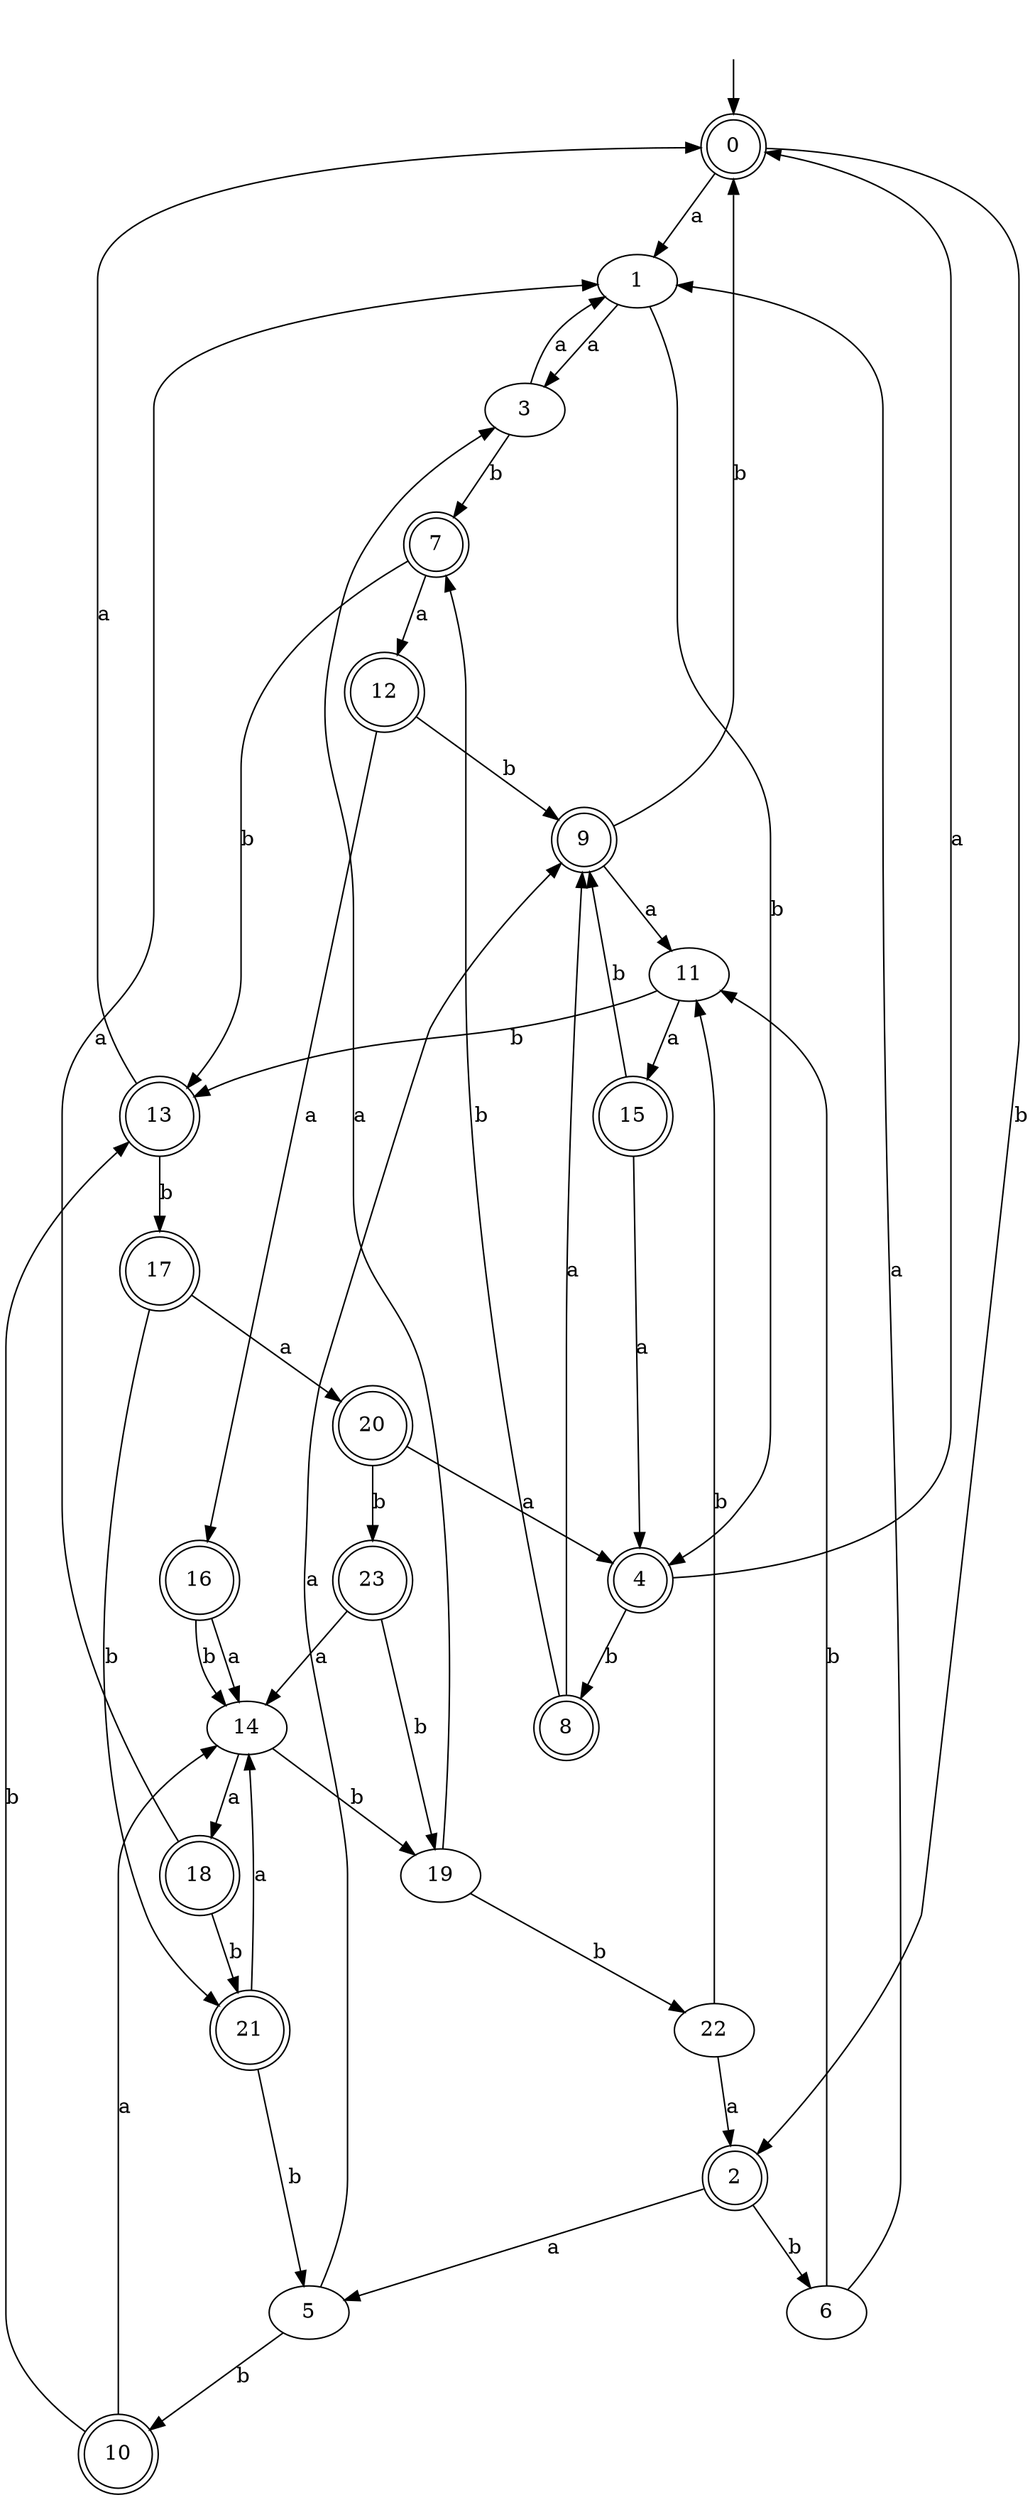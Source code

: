 digraph RandomDFA {
  __start0 [label="", shape=none];
  __start0 -> 0 [label=""];
  0 [shape=circle] [shape=doublecircle]
  0 -> 1 [label="a"]
  0 -> 2 [label="b"]
  1
  1 -> 3 [label="a"]
  1 -> 4 [label="b"]
  2 [shape=doublecircle]
  2 -> 5 [label="a"]
  2 -> 6 [label="b"]
  3
  3 -> 1 [label="a"]
  3 -> 7 [label="b"]
  4 [shape=doublecircle]
  4 -> 0 [label="a"]
  4 -> 8 [label="b"]
  5
  5 -> 9 [label="a"]
  5 -> 10 [label="b"]
  6
  6 -> 1 [label="a"]
  6 -> 11 [label="b"]
  7 [shape=doublecircle]
  7 -> 12 [label="a"]
  7 -> 13 [label="b"]
  8 [shape=doublecircle]
  8 -> 9 [label="a"]
  8 -> 7 [label="b"]
  9 [shape=doublecircle]
  9 -> 11 [label="a"]
  9 -> 0 [label="b"]
  10 [shape=doublecircle]
  10 -> 14 [label="a"]
  10 -> 13 [label="b"]
  11
  11 -> 15 [label="a"]
  11 -> 13 [label="b"]
  12 [shape=doublecircle]
  12 -> 16 [label="a"]
  12 -> 9 [label="b"]
  13 [shape=doublecircle]
  13 -> 0 [label="a"]
  13 -> 17 [label="b"]
  14
  14 -> 18 [label="a"]
  14 -> 19 [label="b"]
  15 [shape=doublecircle]
  15 -> 4 [label="a"]
  15 -> 9 [label="b"]
  16 [shape=doublecircle]
  16 -> 14 [label="a"]
  16 -> 14 [label="b"]
  17 [shape=doublecircle]
  17 -> 20 [label="a"]
  17 -> 21 [label="b"]
  18 [shape=doublecircle]
  18 -> 1 [label="a"]
  18 -> 21 [label="b"]
  19
  19 -> 3 [label="a"]
  19 -> 22 [label="b"]
  20 [shape=doublecircle]
  20 -> 4 [label="a"]
  20 -> 23 [label="b"]
  21 [shape=doublecircle]
  21 -> 14 [label="a"]
  21 -> 5 [label="b"]
  22
  22 -> 2 [label="a"]
  22 -> 11 [label="b"]
  23 [shape=doublecircle]
  23 -> 14 [label="a"]
  23 -> 19 [label="b"]
}
